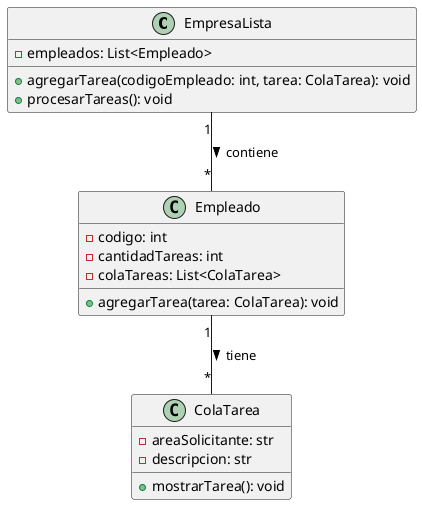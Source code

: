 @startuml  
class EmpresaLista {  
    - empleados: List<Empleado>  
    + agregarTarea(codigoEmpleado: int, tarea: ColaTarea): void  
    + procesarTareas(): void  
}  

class Empleado {  
    - codigo: int  
    - cantidadTareas: int  
    - colaTareas: List<ColaTarea>  
    + agregarTarea(tarea: ColaTarea): void  
}  

class ColaTarea {  
    - areaSolicitante: str  
    - descripcion: str  
    + mostrarTarea(): void  
}  

EmpresaLista "1" -- "*" Empleado : contiene >  
Empleado "1" -- "*" ColaTarea : tiene >  
@enduml  